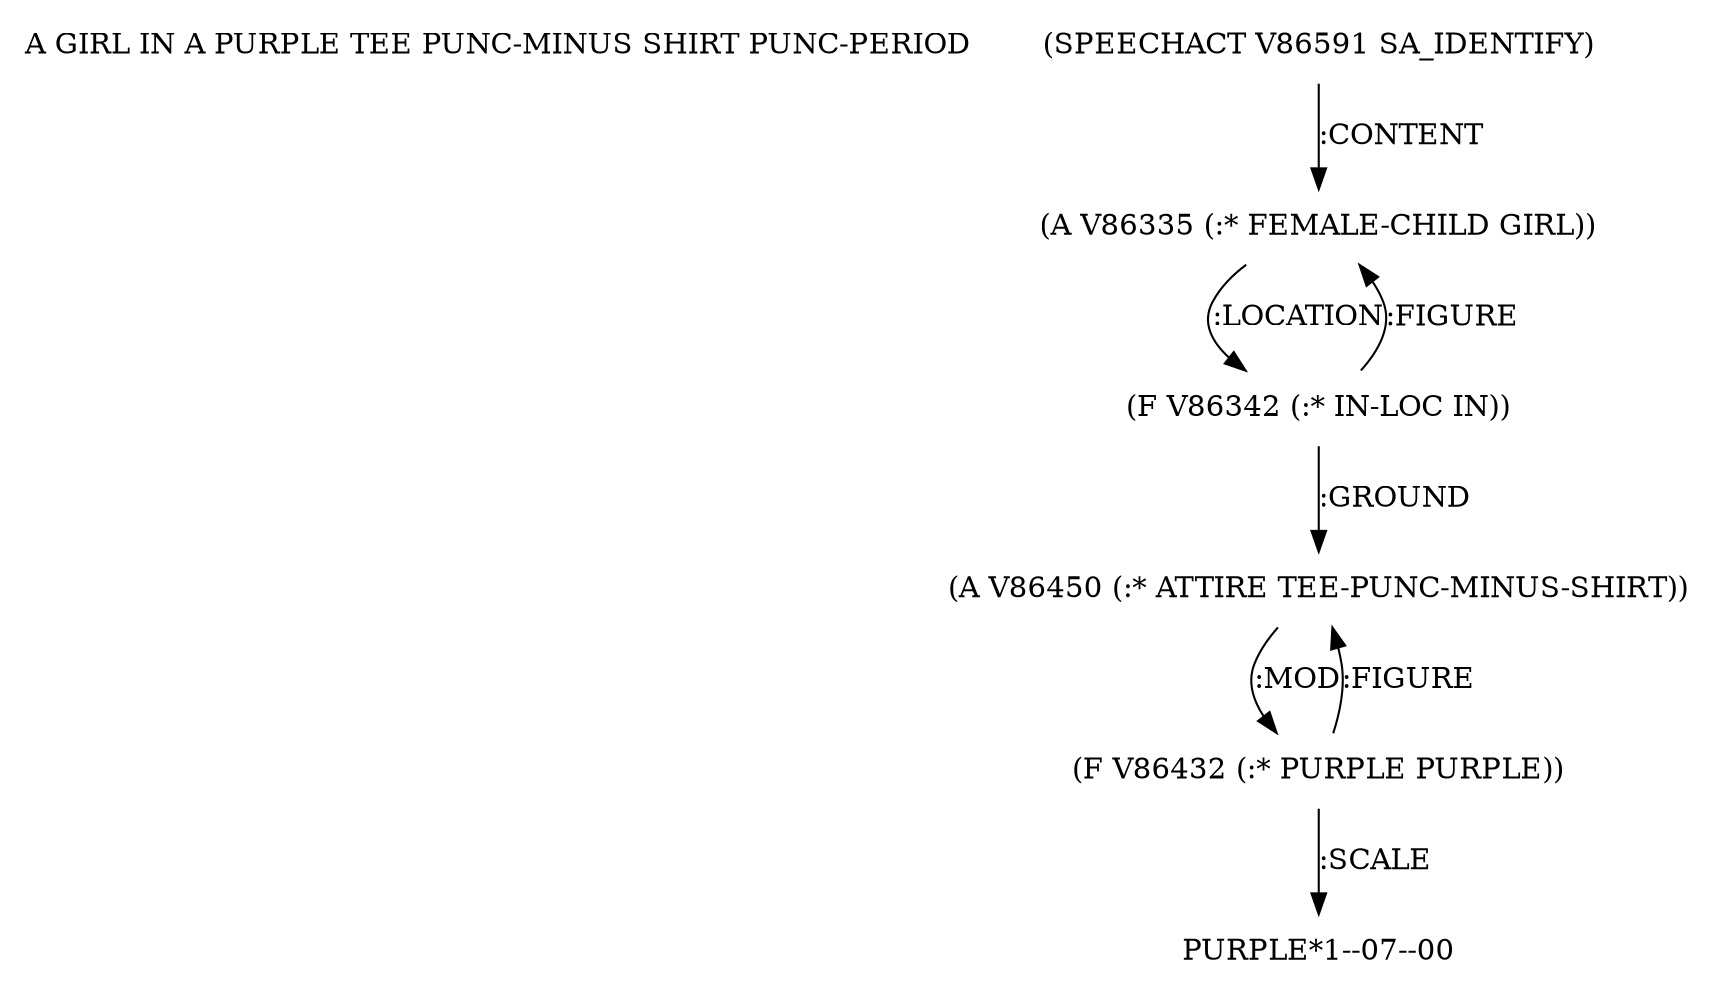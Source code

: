 digraph Terms {
  node [shape=none]
  "A GIRL IN A PURPLE TEE PUNC-MINUS SHIRT PUNC-PERIOD"
  "V86591" [label="(SPEECHACT V86591 SA_IDENTIFY)"]
  "V86591" -> "V86335" [label=":CONTENT"]
  "V86335" [label="(A V86335 (:* FEMALE-CHILD GIRL))"]
  "V86335" -> "V86342" [label=":LOCATION"]
  "V86342" [label="(F V86342 (:* IN-LOC IN))"]
  "V86342" -> "V86450" [label=":GROUND"]
  "V86342" -> "V86335" [label=":FIGURE"]
  "V86450" [label="(A V86450 (:* ATTIRE TEE-PUNC-MINUS-SHIRT))"]
  "V86450" -> "V86432" [label=":MOD"]
  "V86432" [label="(F V86432 (:* PURPLE PURPLE))"]
  "V86432" -> "V86450" [label=":FIGURE"]
  "V86432" -> "NT87169" [label=":SCALE"]
  "NT87169" [label="PURPLE*1--07--00"]
}
